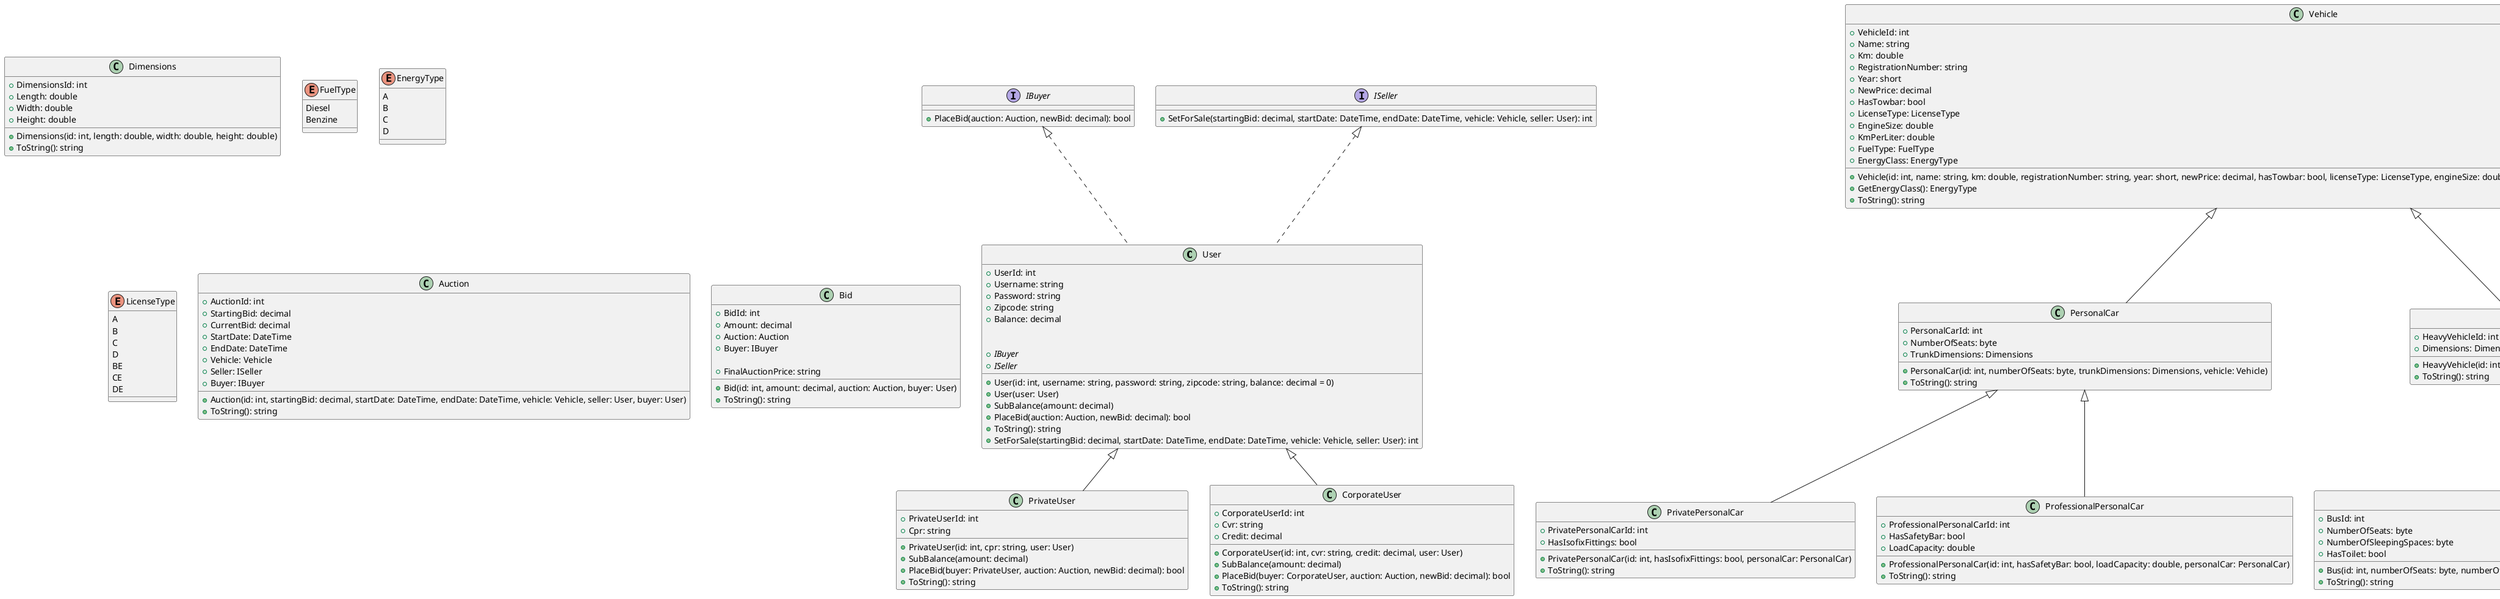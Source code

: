 @startuml
class User implements IBuyer, ISeller {
    +UserId: int
    +Username: string
    +Password: string
    +Zipcode: string
    +Balance: decimal

    +User(id: int, username: string, password: string, zipcode: string, balance: decimal = 0)
    +User(user: User)
    +SubBalance(amount: decimal)
    +PlaceBid(auction: Auction, newBid: decimal): bool
    +ToString(): string
    +SetForSale(startingBid: decimal, startDate: DateTime, endDate: DateTime, vehicle: Vehicle, seller: User): int

    {abstract} +IBuyer
    {abstract} +ISeller
}

class PrivateUser extends User {
    +PrivateUserId: int
    +Cpr: string

    +PrivateUser(id: int, cpr: string, user: User)
    +SubBalance(amount: decimal)
    +PlaceBid(buyer: PrivateUser, auction: Auction, newBid: decimal): bool
    +ToString(): string
}

class CorporateUser extends User {
    +CorporateUserId: int
    +Cvr: string
    +Credit: decimal

    +CorporateUser(id: int, cvr: string, credit: decimal, user: User)
    +SubBalance(amount: decimal)
    +PlaceBid(buyer: CorporateUser, auction: Auction, newBid: decimal): bool
    +ToString(): string
}

interface IBuyer {
    +PlaceBid(auction: Auction, newBid: decimal): bool
}

interface ISeller {
    +SetForSale(startingBid: decimal, startDate: DateTime, endDate: DateTime, vehicle: Vehicle, seller: User): int
}

class Vehicle {
    +VehicleId: int
    +Name: string
    +Km: double
    +RegistrationNumber: string
    +Year: short
    +NewPrice: decimal
    +HasTowbar: bool
    +LicenseType: LicenseType
    +EngineSize: double
    +KmPerLiter: double
    +FuelType: FuelType
    +EnergyClass: EnergyType

    +Vehicle(id: int, name: string, km: double, registrationNumber: string, year: short, newPrice: decimal, hasTowbar: bool, licenseType: LicenseType, engineSize: double, kmPerLiter: double, fuelType: FuelType, energyClass: EnergyType)
    +GetEnergyClass(): EnergyType
    +ToString(): string
}

class Dimensions {
    +DimensionsId: int
    +Length: double
    +Width: double
    +Height: double

    +Dimensions(id: int, length: double, width: double, height: double)
    +ToString(): string
}

class PersonalCar extends Vehicle {
    +PersonalCarId: int
    +NumberOfSeats: byte
    +TrunkDimensions: Dimensions

    +PersonalCar(id: int, numberOfSeats: byte, trunkDimensions: Dimensions, vehicle: Vehicle)
    +ToString(): string
}

class PrivatePersonalCar extends PersonalCar {
    +PrivatePersonalCarId: int
    +HasIsofixFittings: bool

    +PrivatePersonalCar(id: int, hasIsofixFittings: bool, personalCar: PersonalCar)
    +ToString(): string
}

class ProfessionalPersonalCar extends PersonalCar {
    +ProfessionalPersonalCarId: int
    +HasSafetyBar: bool
    +LoadCapacity: double

    +ProfessionalPersonalCar(id: int, hasSafetyBar: bool, loadCapacity: double, personalCar: PersonalCar)
    +ToString(): string
}

class HeavyVehicle extends Vehicle {
    +HeavyVehicleId: int
    +Dimensions: Dimensions

    +HeavyVehicle(id: int, dimensions: Dimensions, vehicle: Vehicle)
    +ToString(): string
}

class Bus extends HeavyVehicle {
    +BusId: int
    +NumberOfSeats: byte
    +NumberOfSleepingSpaces: byte
    +HasToilet: bool

    +Bus(id: int, numberOfSeats: byte, numberOfSleepingSpaces: byte, hasToilet: bool, heavyVehicle: HeavyVehicle)
    +ToString(): string
}

class Truck extends HeavyVehicle {
    +TruckId: int
    +LoadCapacity: double

    +Truck(id: int, loadCapacity: double, heavyVehicle: HeavyVehicle)
    +ToString(): string
}

enum FuelType {
    Diesel
    Benzine
}

enum EnergyType {
    A
    B
    C
    D
}

enum LicenseType {
    A
    B
    C
    D
    BE
    CE
    DE
}

class Auction {
    +AuctionId: int
    +StartingBid: decimal
    +CurrentBid: decimal
    +StartDate: DateTime
    +EndDate: DateTime
    +Vehicle: Vehicle
    +Seller: ISeller
    +Buyer: IBuyer

    +Auction(id: int, startingBid: decimal, startDate: DateTime, endDate: DateTime, vehicle: Vehicle, seller: User, buyer: User)
    +ToString(): string
}

class Bid {
    +BidId: int
    +Amount: decimal
    +Auction: Auction
    +Buyer: IBuyer

    +FinalAuctionPrice: string

    +Bid(id: int, amount: decimal, auction: Auction, buyer: User)
    +ToString(): string
}

@enduml
